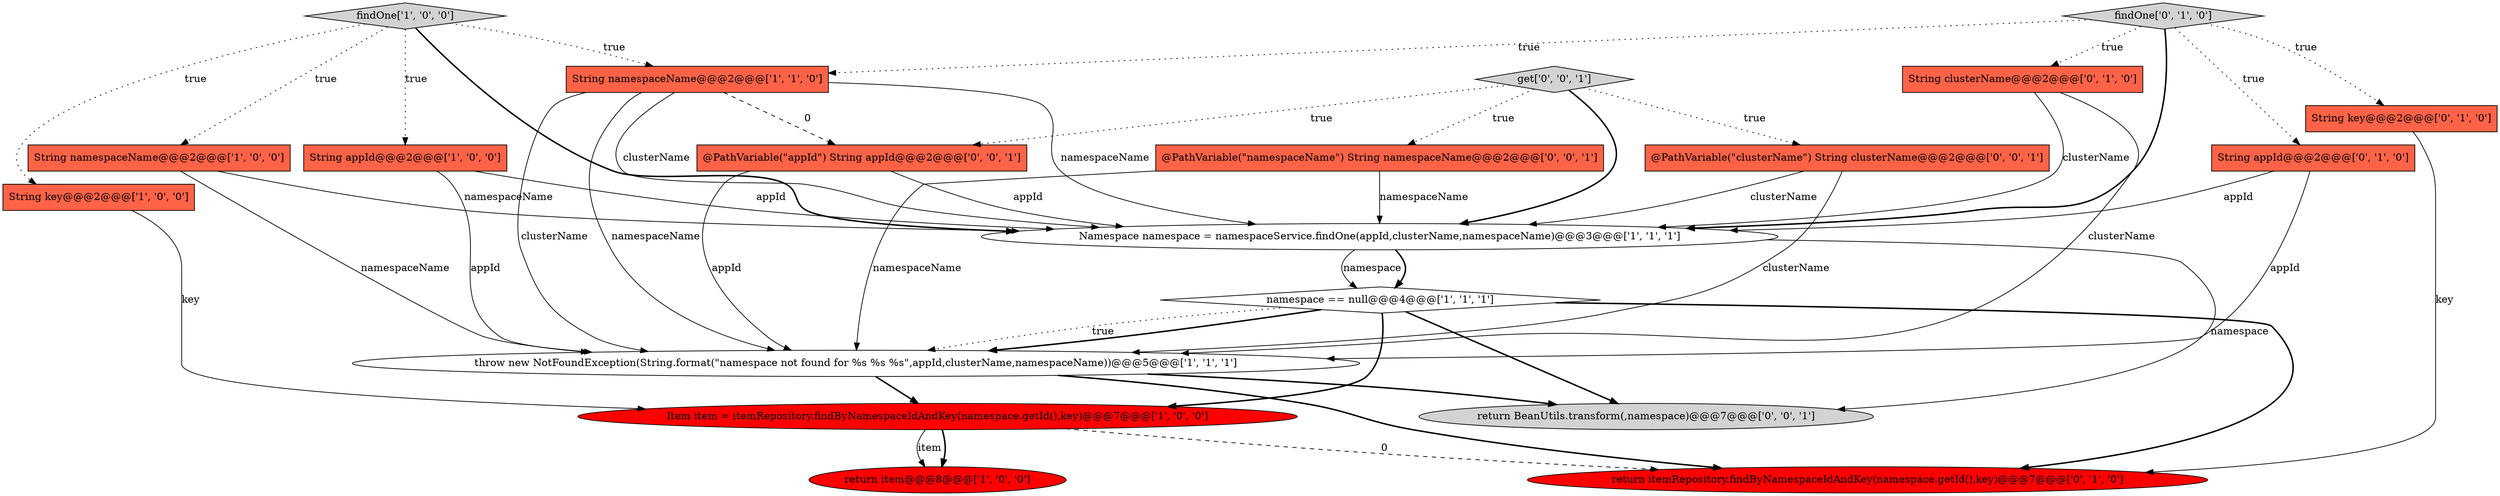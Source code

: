 digraph {
13 [style = filled, label = "String clusterName@@@2@@@['0', '1', '0']", fillcolor = tomato, shape = box image = "AAA0AAABBB2BBB"];
17 [style = filled, label = "return BeanUtils.transform(,namespace)@@@7@@@['0', '0', '1']", fillcolor = lightgray, shape = ellipse image = "AAA0AAABBB3BBB"];
18 [style = filled, label = "@PathVariable(\"namespaceName\") String namespaceName@@@2@@@['0', '0', '1']", fillcolor = tomato, shape = box image = "AAA0AAABBB3BBB"];
12 [style = filled, label = "findOne['0', '1', '0']", fillcolor = lightgray, shape = diamond image = "AAA0AAABBB2BBB"];
15 [style = filled, label = "@PathVariable(\"clusterName\") String clusterName@@@2@@@['0', '0', '1']", fillcolor = tomato, shape = box image = "AAA0AAABBB3BBB"];
1 [style = filled, label = "return item@@@8@@@['1', '0', '0']", fillcolor = red, shape = ellipse image = "AAA1AAABBB1BBB"];
8 [style = filled, label = "findOne['1', '0', '0']", fillcolor = lightgray, shape = diamond image = "AAA0AAABBB1BBB"];
16 [style = filled, label = "get['0', '0', '1']", fillcolor = lightgray, shape = diamond image = "AAA0AAABBB3BBB"];
2 [style = filled, label = "throw new NotFoundException(String.format(\"namespace not found for %s %s %s\",appId,clusterName,namespaceName))@@@5@@@['1', '1', '1']", fillcolor = white, shape = ellipse image = "AAA0AAABBB1BBB"];
4 [style = filled, label = "namespace == null@@@4@@@['1', '1', '1']", fillcolor = white, shape = diamond image = "AAA0AAABBB1BBB"];
5 [style = filled, label = "Item item = itemRepository.findByNamespaceIdAndKey(namespace.getId(),key)@@@7@@@['1', '0', '0']", fillcolor = red, shape = ellipse image = "AAA1AAABBB1BBB"];
19 [style = filled, label = "@PathVariable(\"appId\") String appId@@@2@@@['0', '0', '1']", fillcolor = tomato, shape = box image = "AAA0AAABBB3BBB"];
3 [style = filled, label = "String namespaceName@@@2@@@['1', '0', '0']", fillcolor = tomato, shape = box image = "AAA0AAABBB1BBB"];
7 [style = filled, label = "String appId@@@2@@@['1', '0', '0']", fillcolor = tomato, shape = box image = "AAA0AAABBB1BBB"];
9 [style = filled, label = "String namespaceName@@@2@@@['1', '1', '0']", fillcolor = tomato, shape = box image = "AAA0AAABBB1BBB"];
0 [style = filled, label = "Namespace namespace = namespaceService.findOne(appId,clusterName,namespaceName)@@@3@@@['1', '1', '1']", fillcolor = white, shape = ellipse image = "AAA0AAABBB1BBB"];
6 [style = filled, label = "String key@@@2@@@['1', '0', '0']", fillcolor = tomato, shape = box image = "AAA0AAABBB1BBB"];
11 [style = filled, label = "String key@@@2@@@['0', '1', '0']", fillcolor = tomato, shape = box image = "AAA0AAABBB2BBB"];
14 [style = filled, label = "return itemRepository.findByNamespaceIdAndKey(namespace.getId(),key)@@@7@@@['0', '1', '0']", fillcolor = red, shape = ellipse image = "AAA1AAABBB2BBB"];
10 [style = filled, label = "String appId@@@2@@@['0', '1', '0']", fillcolor = tomato, shape = box image = "AAA0AAABBB2BBB"];
2->17 [style = bold, label=""];
3->0 [style = solid, label="namespaceName"];
16->19 [style = dotted, label="true"];
15->0 [style = solid, label="clusterName"];
4->14 [style = bold, label=""];
15->2 [style = solid, label="clusterName"];
16->0 [style = bold, label=""];
5->14 [style = dashed, label="0"];
4->17 [style = bold, label=""];
9->0 [style = solid, label="clusterName"];
16->18 [style = dotted, label="true"];
9->2 [style = solid, label="clusterName"];
19->0 [style = solid, label="appId"];
16->15 [style = dotted, label="true"];
8->7 [style = dotted, label="true"];
4->2 [style = bold, label=""];
6->5 [style = solid, label="key"];
18->2 [style = solid, label="namespaceName"];
12->0 [style = bold, label=""];
8->3 [style = dotted, label="true"];
0->17 [style = solid, label="namespace"];
11->14 [style = solid, label="key"];
12->11 [style = dotted, label="true"];
10->0 [style = solid, label="appId"];
8->0 [style = bold, label=""];
13->2 [style = solid, label="clusterName"];
7->2 [style = solid, label="appId"];
5->1 [style = bold, label=""];
7->0 [style = solid, label="appId"];
9->19 [style = dashed, label="0"];
12->13 [style = dotted, label="true"];
10->2 [style = solid, label="appId"];
9->2 [style = solid, label="namespaceName"];
8->6 [style = dotted, label="true"];
13->0 [style = solid, label="clusterName"];
12->10 [style = dotted, label="true"];
9->0 [style = solid, label="namespaceName"];
0->4 [style = bold, label=""];
19->2 [style = solid, label="appId"];
2->14 [style = bold, label=""];
5->1 [style = solid, label="item"];
8->9 [style = dotted, label="true"];
4->5 [style = bold, label=""];
4->2 [style = dotted, label="true"];
18->0 [style = solid, label="namespaceName"];
2->5 [style = bold, label=""];
12->9 [style = dotted, label="true"];
3->2 [style = solid, label="namespaceName"];
0->4 [style = solid, label="namespace"];
}
